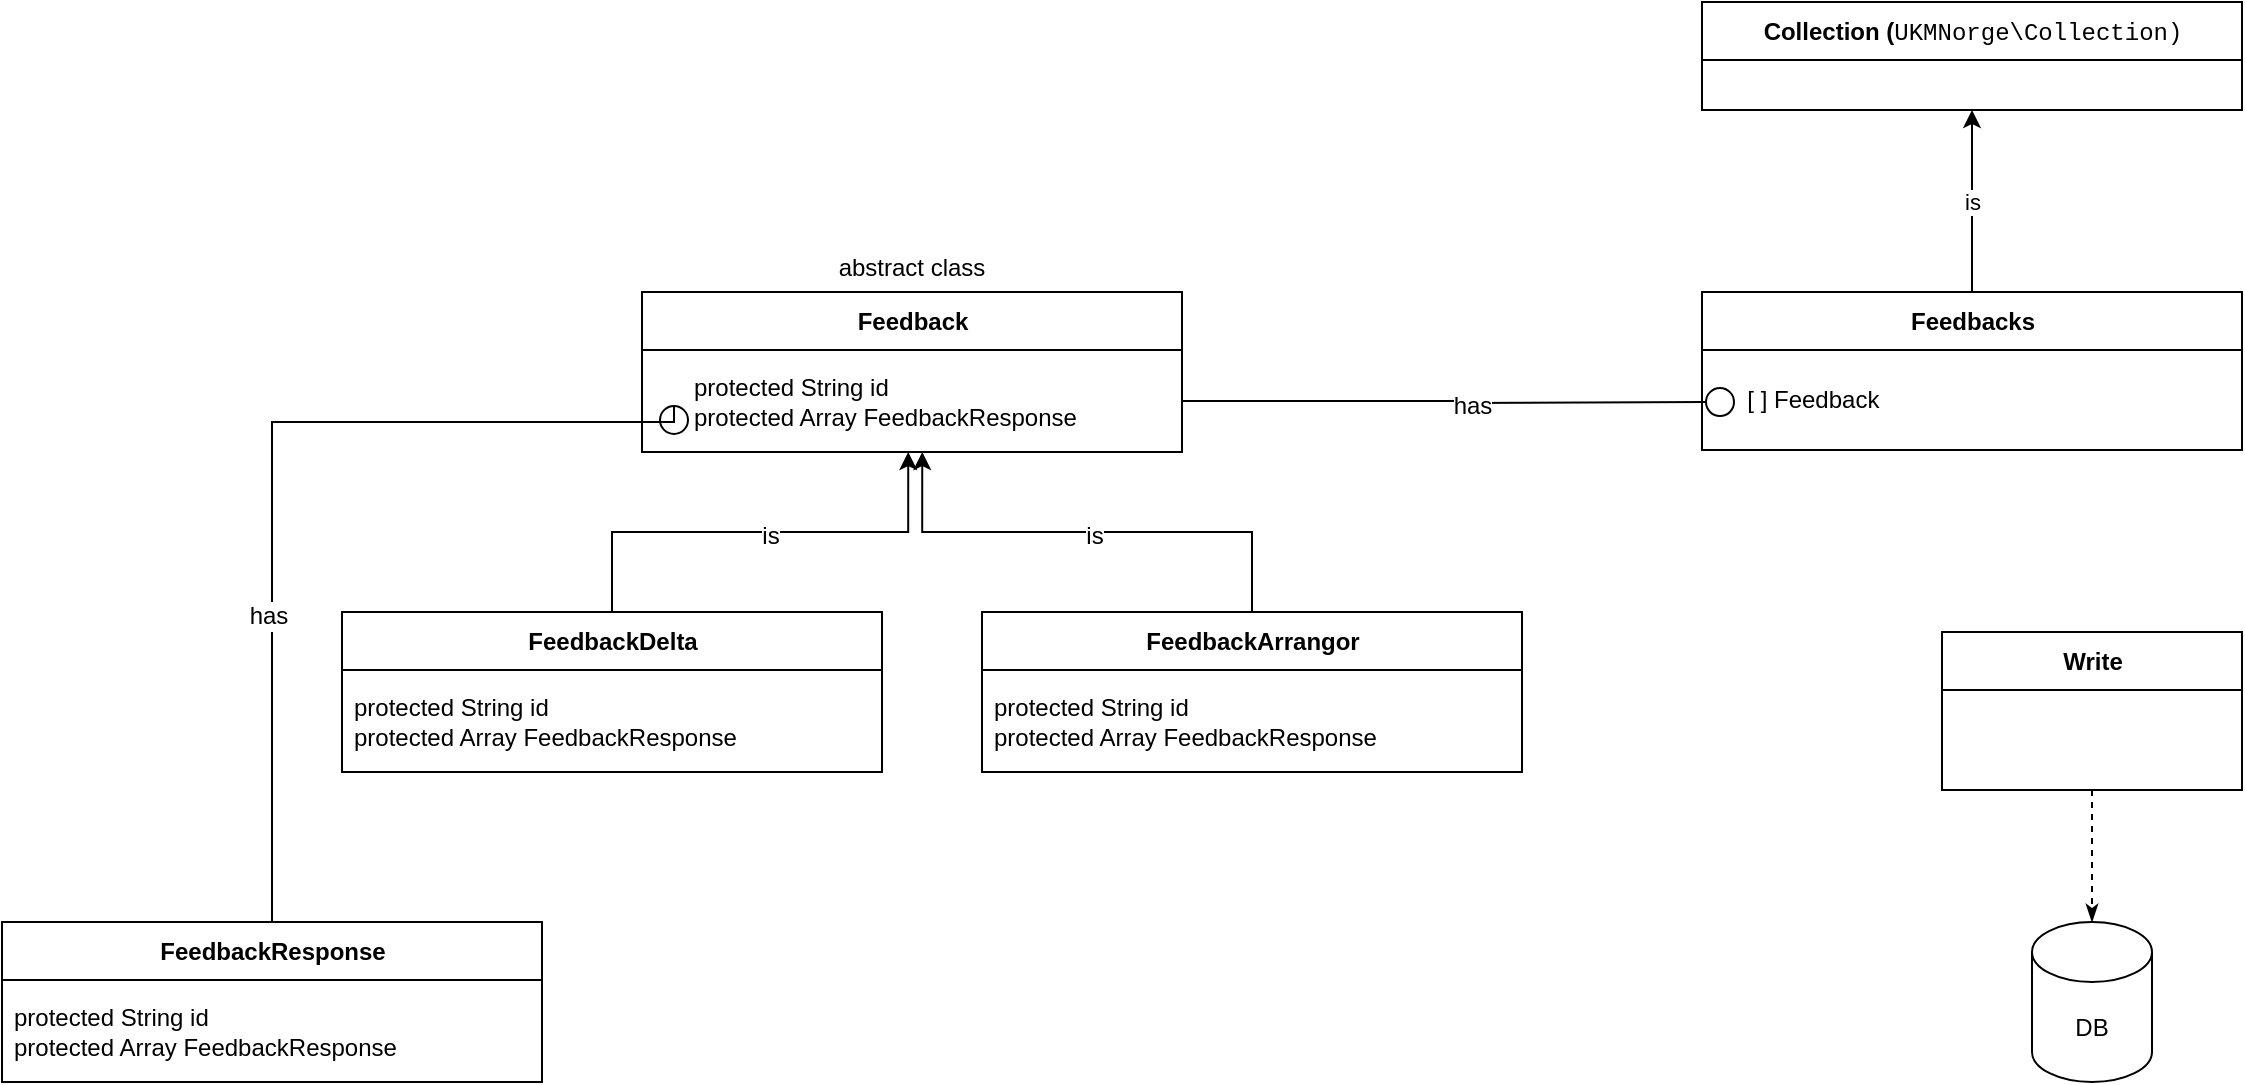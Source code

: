 <mxfile version="16.1.2" type="device"><diagram id="WHCHFa2j_hsFFHvIvYwl" name="Page-1"><mxGraphModel dx="2819" dy="1212" grid="1" gridSize="10" guides="1" tooltips="1" connect="1" arrows="1" fold="1" page="1" pageScale="1" pageWidth="1169" pageHeight="827" math="0" shadow="0"><root><mxCell id="0"/><mxCell id="1" parent="0"/><mxCell id="tdE_OglhsSKAR0r1-NhR-1" value="Feedback" style="swimlane;fontStyle=1;align=center;verticalAlign=middle;childLayout=stackLayout;horizontal=1;startSize=29;horizontalStack=0;resizeParent=1;resizeParentMax=0;resizeLast=0;collapsible=0;marginBottom=0;html=1;" vertex="1" parent="1"><mxGeometry x="250" y="165" width="270" height="80" as="geometry"/></mxCell><mxCell id="tdE_OglhsSKAR0r1-NhR-3" value="&amp;nbsp; &amp;nbsp; &amp;nbsp; protected String id&lt;br&gt;&amp;nbsp; &amp;nbsp; &amp;nbsp; protected Array FeedbackResponse" style="text;html=1;strokeColor=none;fillColor=none;align=left;verticalAlign=middle;spacingLeft=4;spacingRight=4;overflow=hidden;rotatable=0;points=[[0,0.5],[1,0.5]];portConstraint=eastwest;" vertex="1" parent="tdE_OglhsSKAR0r1-NhR-1"><mxGeometry y="29" width="270" height="51" as="geometry"/></mxCell><mxCell id="tdE_OglhsSKAR0r1-NhR-2" value="abstract class" style="text;html=1;strokeColor=none;fillColor=none;align=center;verticalAlign=middle;spacingLeft=4;spacingRight=4;overflow=hidden;rotatable=0;points=[[0,0.5],[1,0.5]];portConstraint=eastwest;" vertex="1" parent="1"><mxGeometry x="250" y="140" width="270" height="25" as="geometry"/></mxCell><mxCell id="tdE_OglhsSKAR0r1-NhR-7" style="edgeStyle=orthogonalEdgeStyle;rounded=0;orthogonalLoop=1;jettySize=auto;html=1;entryX=0.493;entryY=1;entryDx=0;entryDy=0;entryPerimeter=0;" edge="1" parent="1" source="tdE_OglhsSKAR0r1-NhR-5" target="tdE_OglhsSKAR0r1-NhR-3"><mxGeometry relative="1" as="geometry"/></mxCell><mxCell id="tdE_OglhsSKAR0r1-NhR-21" value="is" style="edgeLabel;html=1;align=center;verticalAlign=middle;resizable=0;points=[];fontSize=12;fontColor=#000000;" vertex="1" connectable="0" parent="tdE_OglhsSKAR0r1-NhR-7"><mxGeometry x="0.043" y="-2" relative="1" as="geometry"><mxPoint as="offset"/></mxGeometry></mxCell><mxCell id="tdE_OglhsSKAR0r1-NhR-5" value="FeedbackDelta" style="swimlane;fontStyle=1;align=center;verticalAlign=middle;childLayout=stackLayout;horizontal=1;startSize=29;horizontalStack=0;resizeParent=1;resizeParentMax=0;resizeLast=0;collapsible=0;marginBottom=0;html=1;" vertex="1" parent="1"><mxGeometry x="100" y="325" width="270" height="80" as="geometry"/></mxCell><mxCell id="tdE_OglhsSKAR0r1-NhR-6" value="protected String id&lt;br&gt;protected Array FeedbackResponse" style="text;html=1;strokeColor=none;fillColor=none;align=left;verticalAlign=middle;spacingLeft=4;spacingRight=4;overflow=hidden;rotatable=0;points=[[0,0.5],[1,0.5]];portConstraint=eastwest;" vertex="1" parent="tdE_OglhsSKAR0r1-NhR-5"><mxGeometry y="29" width="270" height="51" as="geometry"/></mxCell><mxCell id="tdE_OglhsSKAR0r1-NhR-10" style="edgeStyle=orthogonalEdgeStyle;rounded=0;orthogonalLoop=1;jettySize=auto;html=1;entryX=0.519;entryY=1;entryDx=0;entryDy=0;entryPerimeter=0;" edge="1" parent="1" source="tdE_OglhsSKAR0r1-NhR-8" target="tdE_OglhsSKAR0r1-NhR-3"><mxGeometry relative="1" as="geometry"/></mxCell><mxCell id="tdE_OglhsSKAR0r1-NhR-20" value="is" style="edgeLabel;html=1;align=center;verticalAlign=middle;resizable=0;points=[];fontSize=12;fontColor=#000000;" vertex="1" connectable="0" parent="tdE_OglhsSKAR0r1-NhR-10"><mxGeometry x="-0.028" y="2" relative="1" as="geometry"><mxPoint as="offset"/></mxGeometry></mxCell><mxCell id="tdE_OglhsSKAR0r1-NhR-8" value="FeedbackArrangor" style="swimlane;fontStyle=1;align=center;verticalAlign=middle;childLayout=stackLayout;horizontal=1;startSize=29;horizontalStack=0;resizeParent=1;resizeParentMax=0;resizeLast=0;collapsible=0;marginBottom=0;html=1;" vertex="1" parent="1"><mxGeometry x="420" y="325" width="270" height="80" as="geometry"/></mxCell><mxCell id="tdE_OglhsSKAR0r1-NhR-9" value="protected String id&lt;br&gt;protected Array FeedbackResponse" style="text;html=1;strokeColor=none;fillColor=none;align=left;verticalAlign=middle;spacingLeft=4;spacingRight=4;overflow=hidden;rotatable=0;points=[[0,0.5],[1,0.5]];portConstraint=eastwest;" vertex="1" parent="tdE_OglhsSKAR0r1-NhR-8"><mxGeometry y="29" width="270" height="51" as="geometry"/></mxCell><mxCell id="tdE_OglhsSKAR0r1-NhR-16" value="is" style="edgeStyle=orthogonalEdgeStyle;rounded=0;orthogonalLoop=1;jettySize=auto;html=1;entryX=0.5;entryY=1;entryDx=0;entryDy=0;" edge="1" parent="1" source="tdE_OglhsSKAR0r1-NhR-11" target="tdE_OglhsSKAR0r1-NhR-13"><mxGeometry relative="1" as="geometry"/></mxCell><mxCell id="tdE_OglhsSKAR0r1-NhR-11" value="Feedbacks" style="swimlane;fontStyle=1;align=center;verticalAlign=middle;childLayout=stackLayout;horizontal=1;startSize=29;horizontalStack=0;resizeParent=1;resizeParentMax=0;resizeLast=0;collapsible=0;marginBottom=0;html=1;" vertex="1" parent="1"><mxGeometry x="780" y="165" width="270" height="79" as="geometry"/></mxCell><mxCell id="tdE_OglhsSKAR0r1-NhR-12" value="&amp;nbsp; &amp;nbsp; &amp;nbsp;[ ] Feedback" style="text;html=1;strokeColor=none;fillColor=none;align=left;verticalAlign=middle;spacingLeft=4;spacingRight=4;overflow=hidden;rotatable=0;points=[[0,0.5],[1,0.5]];portConstraint=eastwest;" vertex="1" parent="tdE_OglhsSKAR0r1-NhR-11"><mxGeometry y="29" width="270" height="50" as="geometry"/></mxCell><mxCell id="tdE_OglhsSKAR0r1-NhR-13" value="&lt;font style=&quot;font-size: 12px&quot;&gt;Collection (&lt;span style=&quot;font-family: &amp;#34;menlo&amp;#34; , &amp;#34;monaco&amp;#34; , &amp;#34;courier new&amp;#34; , monospace ; font-weight: normal&quot;&gt;UKMNorge\&lt;/span&gt;&lt;span style=&quot;font-family: &amp;#34;menlo&amp;#34; , &amp;#34;monaco&amp;#34; , &amp;#34;courier new&amp;#34; , monospace ; font-weight: normal&quot;&gt;Collection)&lt;/span&gt;&lt;/font&gt;" style="swimlane;fontStyle=1;align=center;verticalAlign=middle;childLayout=stackLayout;horizontal=1;startSize=29;horizontalStack=0;resizeParent=1;resizeParentMax=0;resizeLast=0;collapsible=0;marginBottom=0;html=1;" vertex="1" parent="1"><mxGeometry x="780" y="20" width="270" height="54" as="geometry"/></mxCell><mxCell id="tdE_OglhsSKAR0r1-NhR-18" style="edgeStyle=orthogonalEdgeStyle;rounded=0;orthogonalLoop=1;jettySize=auto;html=1;fontSize=12;fontColor=#000000;endArrow=circle;endFill=0;exitX=1;exitY=0.5;exitDx=0;exitDy=0;" edge="1" parent="1" source="tdE_OglhsSKAR0r1-NhR-3"><mxGeometry relative="1" as="geometry"><mxPoint x="797" y="220" as="targetPoint"/></mxGeometry></mxCell><mxCell id="tdE_OglhsSKAR0r1-NhR-19" value="has" style="edgeLabel;html=1;align=center;verticalAlign=middle;resizable=0;points=[];fontSize=12;fontColor=#000000;" vertex="1" connectable="0" parent="tdE_OglhsSKAR0r1-NhR-18"><mxGeometry x="0.039" y="-1" relative="1" as="geometry"><mxPoint x="1" as="offset"/></mxGeometry></mxCell><mxCell id="tdE_OglhsSKAR0r1-NhR-26" style="edgeStyle=orthogonalEdgeStyle;rounded=0;orthogonalLoop=1;jettySize=auto;html=1;fontSize=12;fontColor=#000000;endArrow=circle;endFill=0;exitX=0.5;exitY=0;exitDx=0;exitDy=0;" edge="1" parent="1" source="tdE_OglhsSKAR0r1-NhR-22"><mxGeometry relative="1" as="geometry"><mxPoint x="266" y="237" as="targetPoint"/><Array as="points"><mxPoint x="65" y="230"/><mxPoint x="266" y="230"/></Array></mxGeometry></mxCell><mxCell id="tdE_OglhsSKAR0r1-NhR-27" value="has" style="edgeLabel;html=1;align=center;verticalAlign=middle;resizable=0;points=[];fontSize=12;fontColor=#000000;" vertex="1" connectable="0" parent="tdE_OglhsSKAR0r1-NhR-26"><mxGeometry x="-0.332" y="2" relative="1" as="geometry"><mxPoint as="offset"/></mxGeometry></mxCell><mxCell id="tdE_OglhsSKAR0r1-NhR-22" value="FeedbackResponse" style="swimlane;fontStyle=1;align=center;verticalAlign=middle;childLayout=stackLayout;horizontal=1;startSize=29;horizontalStack=0;resizeParent=1;resizeParentMax=0;resizeLast=0;collapsible=0;marginBottom=0;html=1;" vertex="1" parent="1"><mxGeometry x="-70" y="480" width="270" height="80" as="geometry"/></mxCell><mxCell id="tdE_OglhsSKAR0r1-NhR-23" value="protected String id&lt;br&gt;protected Array FeedbackResponse" style="text;html=1;strokeColor=none;fillColor=none;align=left;verticalAlign=middle;spacingLeft=4;spacingRight=4;overflow=hidden;rotatable=0;points=[[0,0.5],[1,0.5]];portConstraint=eastwest;" vertex="1" parent="tdE_OglhsSKAR0r1-NhR-22"><mxGeometry y="29" width="270" height="51" as="geometry"/></mxCell><mxCell id="tdE_OglhsSKAR0r1-NhR-32" style="edgeStyle=orthogonalEdgeStyle;rounded=0;orthogonalLoop=1;jettySize=auto;html=1;fontSize=12;fontColor=#000000;endArrow=classicThin;endFill=1;dashed=1;" edge="1" parent="1" source="tdE_OglhsSKAR0r1-NhR-29" target="tdE_OglhsSKAR0r1-NhR-31"><mxGeometry relative="1" as="geometry"/></mxCell><mxCell id="tdE_OglhsSKAR0r1-NhR-29" value="Write" style="swimlane;fontStyle=1;align=center;verticalAlign=middle;childLayout=stackLayout;horizontal=1;startSize=29;horizontalStack=0;resizeParent=1;resizeParentMax=0;resizeLast=0;collapsible=0;marginBottom=0;html=1;" vertex="1" parent="1"><mxGeometry x="900" y="335" width="150" height="79" as="geometry"/></mxCell><mxCell id="tdE_OglhsSKAR0r1-NhR-31" value="DB" style="shape=cylinder3;whiteSpace=wrap;html=1;boundedLbl=1;backgroundOutline=1;size=15;labelBackgroundColor=none;fontSize=12;fontColor=#000000;" vertex="1" parent="1"><mxGeometry x="945" y="480" width="60" height="80" as="geometry"/></mxCell></root></mxGraphModel></diagram></mxfile>